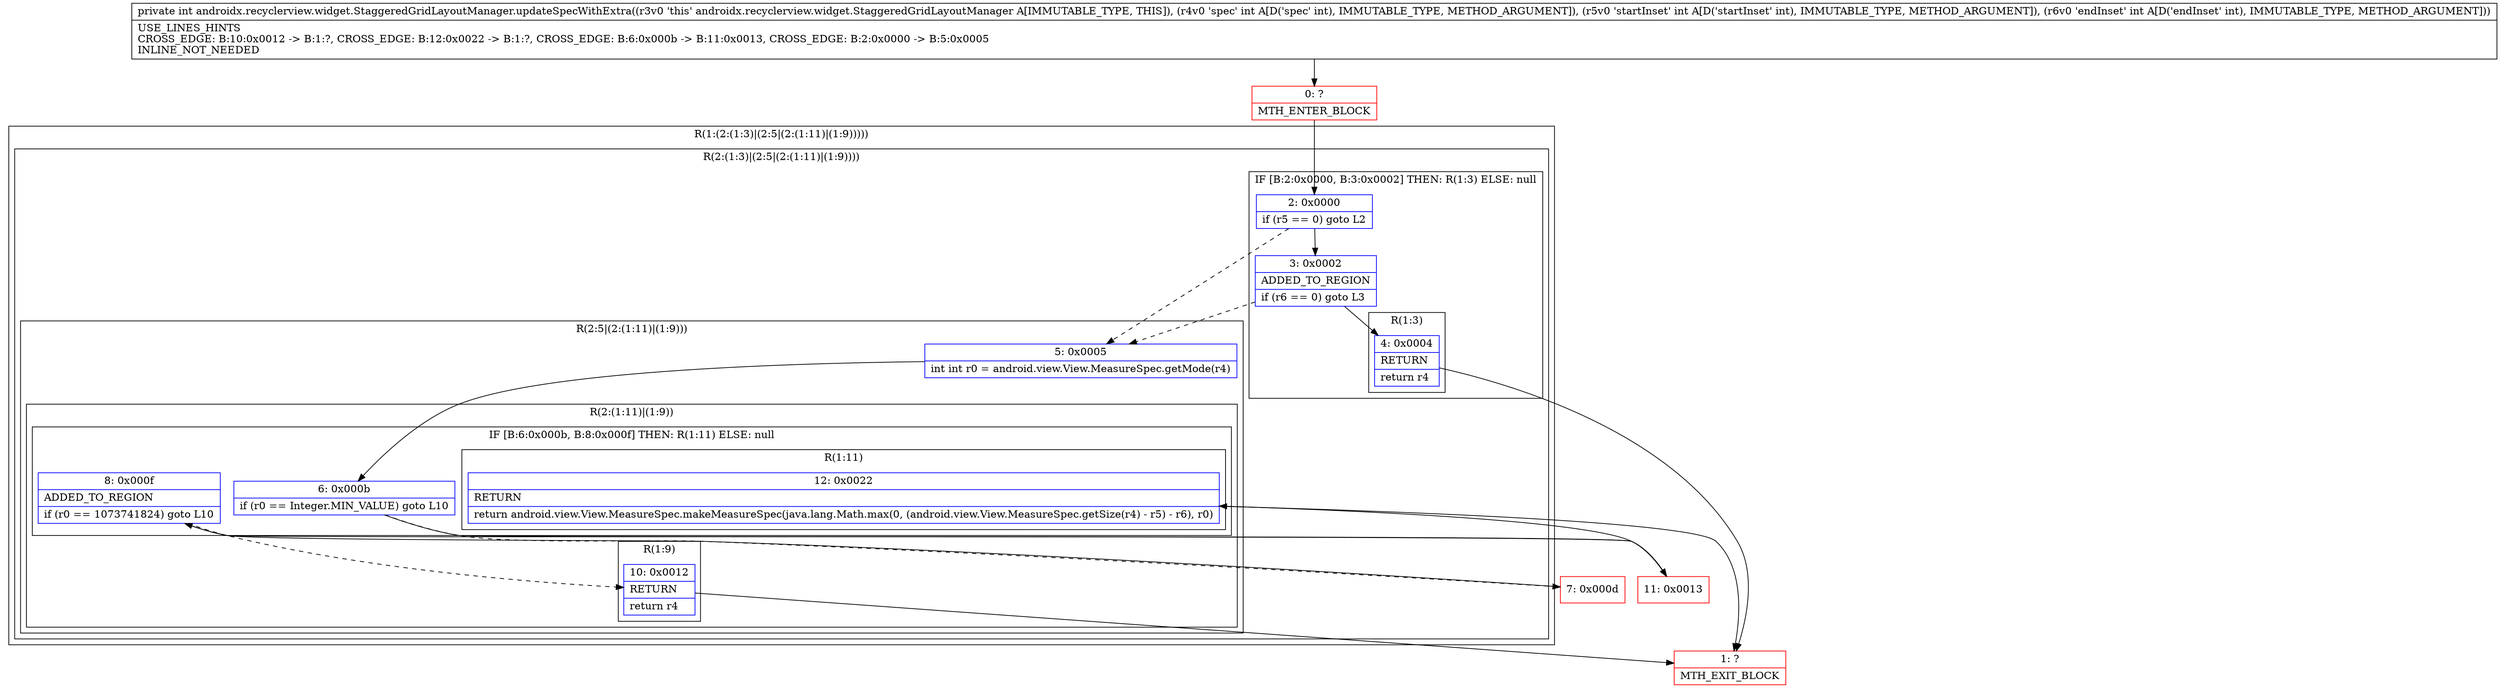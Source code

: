 digraph "CFG forandroidx.recyclerview.widget.StaggeredGridLayoutManager.updateSpecWithExtra(III)I" {
subgraph cluster_Region_327433577 {
label = "R(1:(2:(1:3)|(2:5|(2:(1:11)|(1:9)))))";
node [shape=record,color=blue];
subgraph cluster_Region_710817028 {
label = "R(2:(1:3)|(2:5|(2:(1:11)|(1:9))))";
node [shape=record,color=blue];
subgraph cluster_IfRegion_1768383606 {
label = "IF [B:2:0x0000, B:3:0x0002] THEN: R(1:3) ELSE: null";
node [shape=record,color=blue];
Node_2 [shape=record,label="{2\:\ 0x0000|if (r5 == 0) goto L2\l}"];
Node_3 [shape=record,label="{3\:\ 0x0002|ADDED_TO_REGION\l|if (r6 == 0) goto L3\l}"];
subgraph cluster_Region_1383072529 {
label = "R(1:3)";
node [shape=record,color=blue];
Node_4 [shape=record,label="{4\:\ 0x0004|RETURN\l|return r4\l}"];
}
}
subgraph cluster_Region_1392621288 {
label = "R(2:5|(2:(1:11)|(1:9)))";
node [shape=record,color=blue];
Node_5 [shape=record,label="{5\:\ 0x0005|int int r0 = android.view.View.MeasureSpec.getMode(r4)\l}"];
subgraph cluster_Region_1621951299 {
label = "R(2:(1:11)|(1:9))";
node [shape=record,color=blue];
subgraph cluster_IfRegion_213669981 {
label = "IF [B:6:0x000b, B:8:0x000f] THEN: R(1:11) ELSE: null";
node [shape=record,color=blue];
Node_6 [shape=record,label="{6\:\ 0x000b|if (r0 == Integer.MIN_VALUE) goto L10\l}"];
Node_8 [shape=record,label="{8\:\ 0x000f|ADDED_TO_REGION\l|if (r0 == 1073741824) goto L10\l}"];
subgraph cluster_Region_666053456 {
label = "R(1:11)";
node [shape=record,color=blue];
Node_12 [shape=record,label="{12\:\ 0x0022|RETURN\l|return android.view.View.MeasureSpec.makeMeasureSpec(java.lang.Math.max(0, (android.view.View.MeasureSpec.getSize(r4) \- r5) \- r6), r0)\l}"];
}
}
subgraph cluster_Region_989916231 {
label = "R(1:9)";
node [shape=record,color=blue];
Node_10 [shape=record,label="{10\:\ 0x0012|RETURN\l|return r4\l}"];
}
}
}
}
}
Node_0 [shape=record,color=red,label="{0\:\ ?|MTH_ENTER_BLOCK\l}"];
Node_1 [shape=record,color=red,label="{1\:\ ?|MTH_EXIT_BLOCK\l}"];
Node_7 [shape=record,color=red,label="{7\:\ 0x000d}"];
Node_11 [shape=record,color=red,label="{11\:\ 0x0013}"];
MethodNode[shape=record,label="{private int androidx.recyclerview.widget.StaggeredGridLayoutManager.updateSpecWithExtra((r3v0 'this' androidx.recyclerview.widget.StaggeredGridLayoutManager A[IMMUTABLE_TYPE, THIS]), (r4v0 'spec' int A[D('spec' int), IMMUTABLE_TYPE, METHOD_ARGUMENT]), (r5v0 'startInset' int A[D('startInset' int), IMMUTABLE_TYPE, METHOD_ARGUMENT]), (r6v0 'endInset' int A[D('endInset' int), IMMUTABLE_TYPE, METHOD_ARGUMENT]))  | USE_LINES_HINTS\lCROSS_EDGE: B:10:0x0012 \-\> B:1:?, CROSS_EDGE: B:12:0x0022 \-\> B:1:?, CROSS_EDGE: B:6:0x000b \-\> B:11:0x0013, CROSS_EDGE: B:2:0x0000 \-\> B:5:0x0005\lINLINE_NOT_NEEDED\l}"];
MethodNode -> Node_0;Node_2 -> Node_3;
Node_2 -> Node_5[style=dashed];
Node_3 -> Node_4;
Node_3 -> Node_5[style=dashed];
Node_4 -> Node_1;
Node_5 -> Node_6;
Node_6 -> Node_7[style=dashed];
Node_6 -> Node_11;
Node_8 -> Node_10[style=dashed];
Node_8 -> Node_11;
Node_12 -> Node_1;
Node_10 -> Node_1;
Node_0 -> Node_2;
Node_7 -> Node_8;
Node_11 -> Node_12;
}

